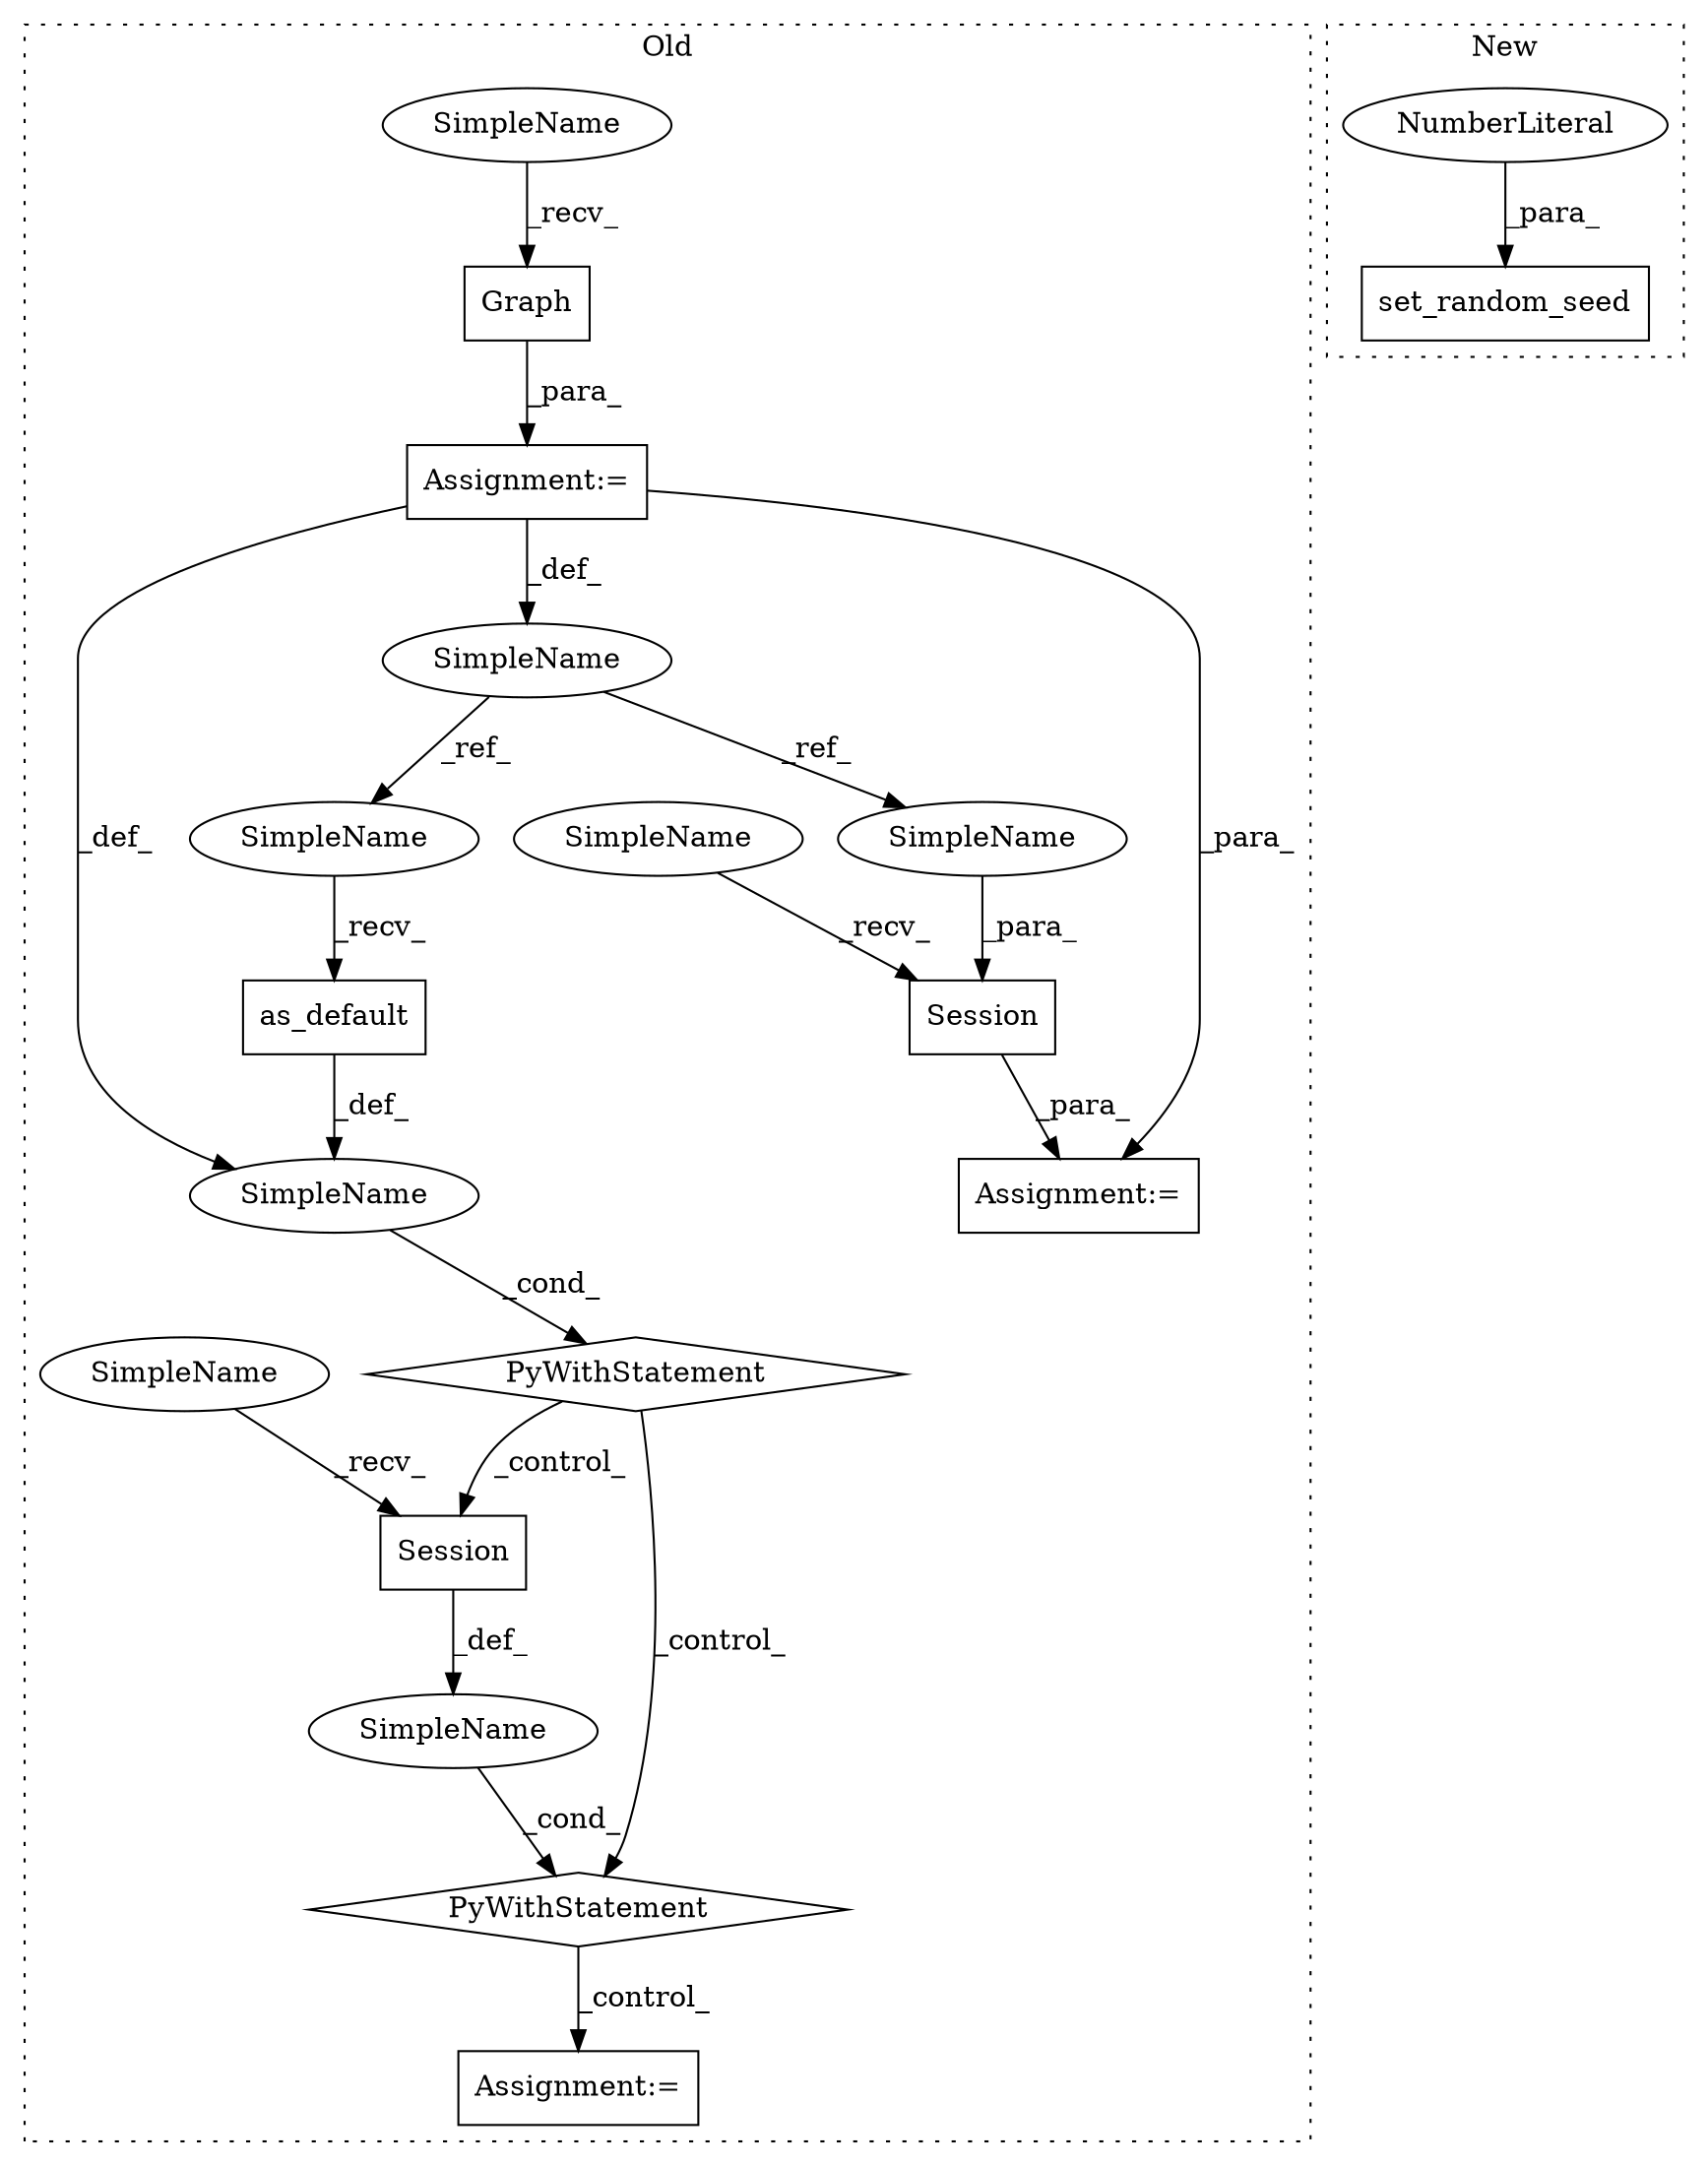 digraph G {
subgraph cluster0 {
1 [label="PyWithStatement" a="104" s="2578,2608" l="10,2" shape="diamond"];
4 [label="SimpleName" a="42" s="" l="" shape="ellipse"];
5 [label="Assignment:=" a="7" s="2626" l="4" shape="box"];
6 [label="Session" a="32" s="2599" l="9" shape="box"];
7 [label="Graph" a="32" s="1945" l="7" shape="box"];
8 [label="as_default" a="32" s="2044" l="12" shape="box"];
9 [label="PyWithStatement" a="104" s="2032,2056" l="10,2" shape="diamond"];
10 [label="SimpleName" a="42" s="" l="" shape="ellipse"];
11 [label="SimpleName" a="42" s="1932" l="1" shape="ellipse"];
12 [label="Session" a="32" s="1976,1985" l="8,1" shape="box"];
13 [label="Assignment:=" a="7" s="1964" l="1" shape="box"];
14 [label="Assignment:=" a="7" s="1933" l="1" shape="box"];
15 [label="SimpleName" a="42" s="2042" l="1" shape="ellipse"];
16 [label="SimpleName" a="42" s="1984" l="1" shape="ellipse"];
17 [label="SimpleName" a="42" s="1934" l="10" shape="ellipse"];
18 [label="SimpleName" a="42" s="2588" l="10" shape="ellipse"];
19 [label="SimpleName" a="42" s="1965" l="10" shape="ellipse"];
label = "Old";
style="dotted";
}
subgraph cluster1 {
2 [label="set_random_seed" a="32" s="999,1018" l="16,1" shape="box"];
3 [label="NumberLiteral" a="34" s="1015" l="3" shape="ellipse"];
label = "New";
style="dotted";
}
1 -> 5 [label="_control_"];
3 -> 2 [label="_para_"];
4 -> 1 [label="_cond_"];
6 -> 4 [label="_def_"];
7 -> 14 [label="_para_"];
8 -> 10 [label="_def_"];
9 -> 6 [label="_control_"];
9 -> 1 [label="_control_"];
10 -> 9 [label="_cond_"];
11 -> 16 [label="_ref_"];
11 -> 15 [label="_ref_"];
12 -> 13 [label="_para_"];
14 -> 13 [label="_para_"];
14 -> 10 [label="_def_"];
14 -> 11 [label="_def_"];
15 -> 8 [label="_recv_"];
16 -> 12 [label="_para_"];
17 -> 7 [label="_recv_"];
18 -> 6 [label="_recv_"];
19 -> 12 [label="_recv_"];
}